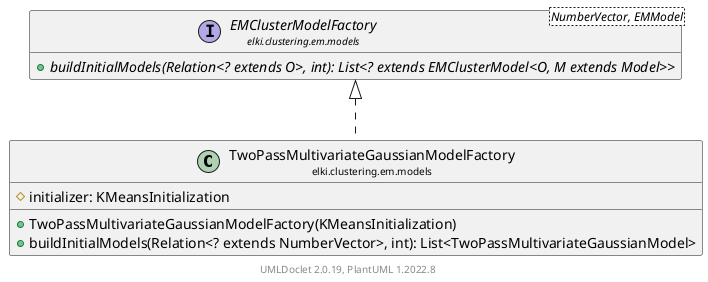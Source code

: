 @startuml
    remove .*\.(Instance|Par|Parameterizer|Factory)$
    set namespaceSeparator none
    hide empty fields
    hide empty methods

    class "<size:14>TwoPassMultivariateGaussianModelFactory\n<size:10>elki.clustering.em.models" as elki.clustering.em.models.TwoPassMultivariateGaussianModelFactory [[TwoPassMultivariateGaussianModelFactory.html]] {
        #initializer: KMeansInitialization
        +TwoPassMultivariateGaussianModelFactory(KMeansInitialization)
        +buildInitialModels(Relation<? extends NumberVector>, int): List<TwoPassMultivariateGaussianModel>
    }

    interface "<size:14>EMClusterModelFactory\n<size:10>elki.clustering.em.models" as elki.clustering.em.models.EMClusterModelFactory<NumberVector, EMModel> [[EMClusterModelFactory.html]] {
        {abstract} +buildInitialModels(Relation<? extends O>, int): List<? extends EMClusterModel<O, M extends Model>>
    }
    class "<size:14>TwoPassMultivariateGaussianModelFactory.Par\n<size:10>elki.clustering.em.models" as elki.clustering.em.models.TwoPassMultivariateGaussianModelFactory.Par

    elki.clustering.em.models.EMClusterModelFactory <|.. elki.clustering.em.models.TwoPassMultivariateGaussianModelFactory
    elki.clustering.em.models.TwoPassMultivariateGaussianModelFactory +-- elki.clustering.em.models.TwoPassMultivariateGaussianModelFactory.Par

    center footer UMLDoclet 2.0.19, PlantUML 1.2022.8
@enduml
